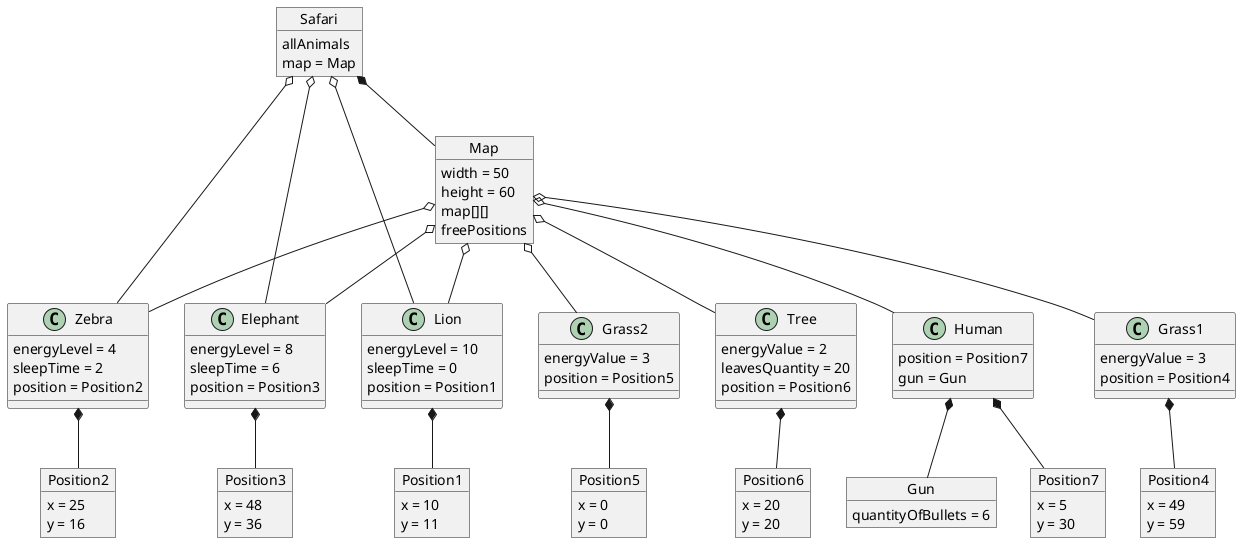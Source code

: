 @startuml

object Safari{
    allAnimals
    map = Map
}

object Map{
    width = 50
    height = 60
    map[][]
    freePositions
}

Safari *-- Map
Safari o-- Zebra
Safari o-- Elephant
Safari o-- Lion


Map o-- Zebra
Map o-- Elephant
Map o-- Lion
Map o-- Grass1
Map o-- Grass2
Map o-- Tree
Map o-- Human


object Lion{
    energyLevel = 10
    sleepTime = 0
    position = Position1
}
object Position1{
    x = 10
    y = 11
}
Lion *-- Position1



object Zebra{
    energyLevel = 4
    sleepTime = 2
    position = Position2
}
object Position2{
    x = 25
    y = 16
}
Zebra *-- Position2


object Elephant{
    energyLevel = 8
    sleepTime = 6
    position = Position3
}
object Position3{
    x = 48
    y = 36
}
Elephant *-- Position3


object Grass1{
    energyValue = 3
    position = Position4
}
object Position4{
    x = 49
    y = 59
}
Grass1 *-- Position4



object Grass2{
    energyValue = 3
    position = Position5
}
object Position5{
    x = 0
    y = 0
}
Grass2 *-- Position5



object Tree{
    energyValue = 2
    leavesQuantity = 20
    position = Position6
}
object Position6{
    x = 20
    y = 20
}
Tree *-- Position6


object Human{
    position = Position7
    gun = Gun
}
object Position7{
    x = 5
    y = 30
}
object Gun{
    quantityOfBullets = 6
}
Human *-- Position7
Human *-- Gun

@enduml
